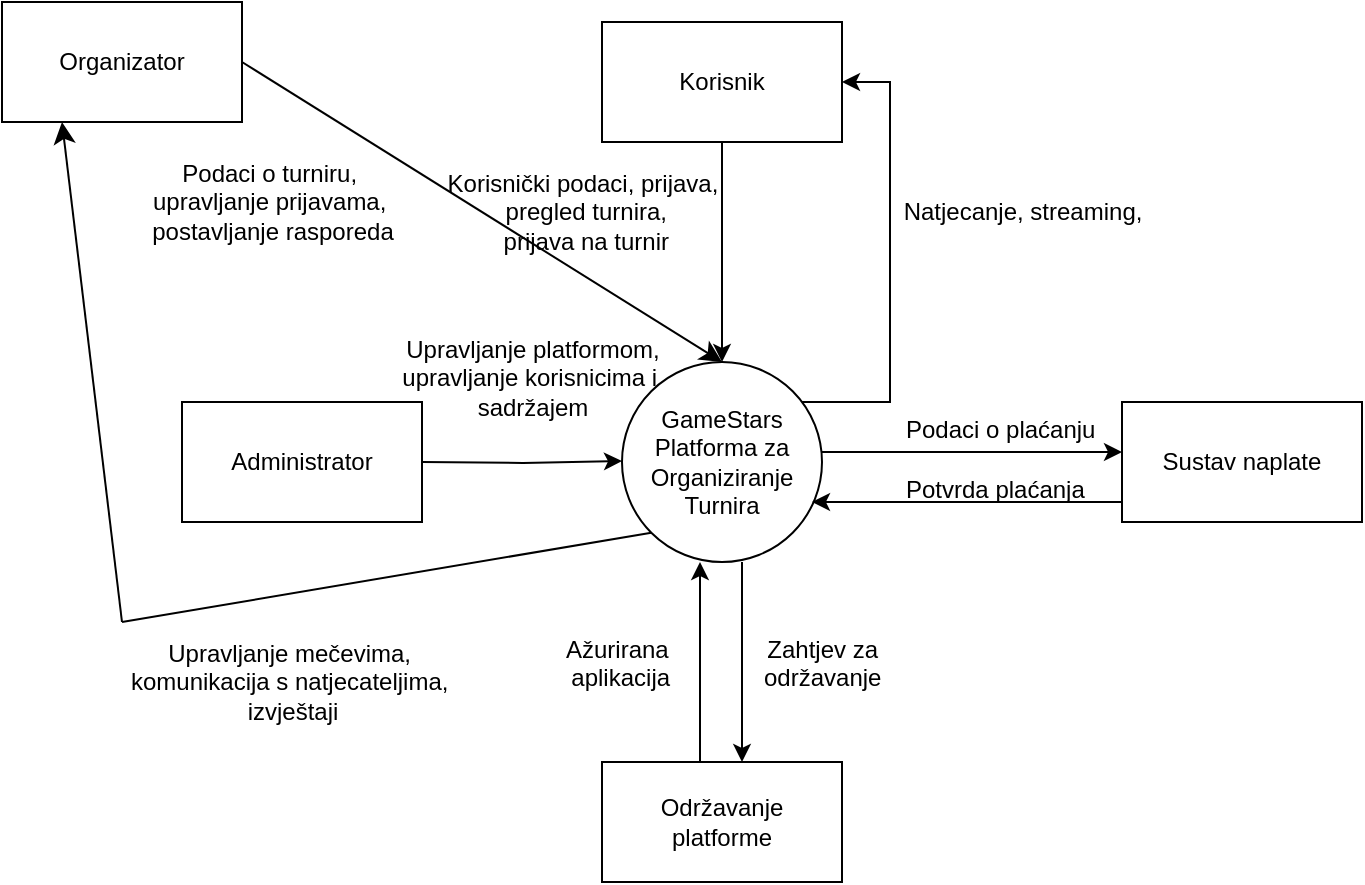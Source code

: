 <mxfile version="24.5.4" type="device">
  <diagram name="Page-1" id="21ORsQWHsIKUVIGTKt5p">
    <mxGraphModel dx="472" dy="747" grid="1" gridSize="10" guides="1" tooltips="1" connect="1" arrows="1" fold="1" page="1" pageScale="1" pageWidth="827" pageHeight="1169" math="0" shadow="0">
      <root>
        <mxCell id="0" />
        <mxCell id="1" parent="0" />
        <mxCell id="0hRfQC4m2FfKHqGu2-95-2" value="GameStars Platforma za Organiziranje Turnira" style="ellipse;whiteSpace=wrap;html=1;aspect=fixed;" parent="1" vertex="1">
          <mxGeometry x="340" y="230" width="100" height="100" as="geometry" />
        </mxCell>
        <mxCell id="0hRfQC4m2FfKHqGu2-95-5" value="" style="edgeStyle=orthogonalEdgeStyle;rounded=0;orthogonalLoop=1;jettySize=auto;html=1;" parent="1" source="0hRfQC4m2FfKHqGu2-95-3" target="0hRfQC4m2FfKHqGu2-95-2" edge="1">
          <mxGeometry relative="1" as="geometry" />
        </mxCell>
        <mxCell id="0hRfQC4m2FfKHqGu2-95-3" value="Korisnik" style="rounded=0;whiteSpace=wrap;html=1;" parent="1" vertex="1">
          <mxGeometry x="330" y="60" width="120" height="60" as="geometry" />
        </mxCell>
        <mxCell id="0hRfQC4m2FfKHqGu2-95-10" value="&lt;div&gt;Korisnički podaci, prijava,&lt;/div&gt;&lt;div&gt;&amp;nbsp;pregled turnira,&lt;/div&gt;&lt;div&gt;&amp;nbsp;prijava na turnir&lt;/div&gt;" style="text;html=1;align=center;verticalAlign=middle;resizable=0;points=[];autosize=1;strokeColor=none;fillColor=none;" parent="1" vertex="1">
          <mxGeometry x="240" y="125" width="160" height="60" as="geometry" />
        </mxCell>
        <mxCell id="0hRfQC4m2FfKHqGu2-95-13" value="" style="edgeStyle=orthogonalEdgeStyle;rounded=0;orthogonalLoop=1;jettySize=auto;html=1;entryX=1;entryY=0.5;entryDx=0;entryDy=0;" parent="1" target="0hRfQC4m2FfKHqGu2-95-3" edge="1">
          <mxGeometry relative="1" as="geometry">
            <mxPoint x="430" y="250" as="sourcePoint" />
            <mxPoint x="444" y="70" as="targetPoint" />
            <Array as="points">
              <mxPoint x="474" y="250" />
              <mxPoint x="474" y="90" />
            </Array>
          </mxGeometry>
        </mxCell>
        <mxCell id="0hRfQC4m2FfKHqGu2-95-14" value="Natjecanje, streaming," style="text;html=1;align=center;verticalAlign=middle;resizable=0;points=[];autosize=1;strokeColor=none;fillColor=none;" parent="1" vertex="1">
          <mxGeometry x="465" y="140" width="150" height="30" as="geometry" />
        </mxCell>
        <mxCell id="0hRfQC4m2FfKHqGu2-95-15" value="Administrator" style="rounded=0;whiteSpace=wrap;html=1;" parent="1" vertex="1">
          <mxGeometry x="120" y="250" width="120" height="60" as="geometry" />
        </mxCell>
        <mxCell id="0hRfQC4m2FfKHqGu2-95-16" value="" style="edgeStyle=orthogonalEdgeStyle;rounded=0;orthogonalLoop=1;jettySize=auto;html=1;" parent="1" edge="1">
          <mxGeometry relative="1" as="geometry">
            <mxPoint x="240" y="280" as="sourcePoint" />
            <mxPoint x="340" y="279.5" as="targetPoint" />
          </mxGeometry>
        </mxCell>
        <mxCell id="0hRfQC4m2FfKHqGu2-95-17" value="Upravljanje platformom,&lt;br&gt;upravljanje korisnicima i&amp;nbsp;&lt;br&gt;sadržajem&lt;br&gt;&amp;nbsp;" style="text;html=1;align=center;verticalAlign=middle;resizable=0;points=[];autosize=1;strokeColor=none;fillColor=none;" parent="1" vertex="1">
          <mxGeometry x="220" y="210" width="150" height="70" as="geometry" />
        </mxCell>
        <mxCell id="0hRfQC4m2FfKHqGu2-95-18" value="Održavanje &lt;br&gt;platforme" style="rounded=0;whiteSpace=wrap;html=1;" parent="1" vertex="1">
          <mxGeometry x="330" y="430" width="120" height="60" as="geometry" />
        </mxCell>
        <mxCell id="0hRfQC4m2FfKHqGu2-95-22" value="" style="edgeStyle=orthogonalEdgeStyle;rounded=0;orthogonalLoop=1;jettySize=auto;html=1;" parent="1" edge="1">
          <mxGeometry relative="1" as="geometry">
            <mxPoint x="400" y="330" as="sourcePoint" />
            <mxPoint x="400" y="430" as="targetPoint" />
          </mxGeometry>
        </mxCell>
        <mxCell id="0hRfQC4m2FfKHqGu2-95-23" value="" style="edgeStyle=orthogonalEdgeStyle;rounded=0;orthogonalLoop=1;jettySize=auto;html=1;" parent="1" edge="1">
          <mxGeometry relative="1" as="geometry">
            <mxPoint x="379" y="430" as="sourcePoint" />
            <mxPoint x="379" y="330" as="targetPoint" />
          </mxGeometry>
        </mxCell>
        <mxCell id="0hRfQC4m2FfKHqGu2-95-24" value="&lt;div style=&quot;text-align: center;&quot;&gt;&lt;span style=&quot;background-color: initial;&quot;&gt;Ažurirana&amp;nbsp;&lt;/span&gt;&lt;/div&gt;&lt;div style=&quot;text-align: center;&quot;&gt;&lt;span style=&quot;background-color: initial;&quot;&gt;aplikacija&lt;/span&gt;&lt;/div&gt;" style="text;whiteSpace=wrap;html=1;" parent="1" vertex="1">
          <mxGeometry x="310" y="360" width="60" height="40" as="geometry" />
        </mxCell>
        <mxCell id="0hRfQC4m2FfKHqGu2-95-25" value="&lt;div style=&quot;text-align: center;&quot;&gt;Zahtjev za održavanje&lt;/div&gt;" style="text;whiteSpace=wrap;html=1;" parent="1" vertex="1">
          <mxGeometry x="409" y="360" width="60" height="40" as="geometry" />
        </mxCell>
        <mxCell id="0hRfQC4m2FfKHqGu2-95-27" value="Sustav naplate" style="rounded=0;whiteSpace=wrap;html=1;" parent="1" vertex="1">
          <mxGeometry x="590" y="250" width="120" height="60" as="geometry" />
        </mxCell>
        <mxCell id="0hRfQC4m2FfKHqGu2-95-28" value="" style="edgeStyle=orthogonalEdgeStyle;rounded=0;orthogonalLoop=1;jettySize=auto;html=1;exitX=1;exitY=0.5;exitDx=0;exitDy=0;" parent="1" edge="1">
          <mxGeometry relative="1" as="geometry">
            <mxPoint x="440" y="275" as="sourcePoint" />
            <mxPoint x="590" y="275" as="targetPoint" />
          </mxGeometry>
        </mxCell>
        <mxCell id="0hRfQC4m2FfKHqGu2-95-29" value="&lt;div style=&quot;text-align: center;&quot;&gt;Podaci o plaćanju&lt;/div&gt;" style="text;whiteSpace=wrap;html=1;" parent="1" vertex="1">
          <mxGeometry x="480" y="250" width="100" height="20" as="geometry" />
        </mxCell>
        <mxCell id="0hRfQC4m2FfKHqGu2-95-32" value="" style="edgeStyle=orthogonalEdgeStyle;rounded=0;orthogonalLoop=1;jettySize=auto;html=1;" parent="1" edge="1">
          <mxGeometry relative="1" as="geometry">
            <mxPoint x="590" y="300" as="sourcePoint" />
            <mxPoint x="435" y="300" as="targetPoint" />
          </mxGeometry>
        </mxCell>
        <mxCell id="0hRfQC4m2FfKHqGu2-95-33" value="&lt;div style=&quot;text-align: center;&quot;&gt;Potvrda plaćanja&lt;/div&gt;" style="text;whiteSpace=wrap;html=1;" parent="1" vertex="1">
          <mxGeometry x="480" y="280" width="100" height="20" as="geometry" />
        </mxCell>
        <mxCell id="sLZQIyq1A0xXgolU2ArY-2" style="edgeStyle=none;curved=1;rounded=0;orthogonalLoop=1;jettySize=auto;html=1;exitX=1;exitY=0.5;exitDx=0;exitDy=0;entryX=0.5;entryY=0;entryDx=0;entryDy=0;fontSize=12;startSize=8;endSize=8;" edge="1" parent="1" source="sLZQIyq1A0xXgolU2ArY-1" target="0hRfQC4m2FfKHqGu2-95-2">
          <mxGeometry relative="1" as="geometry" />
        </mxCell>
        <mxCell id="sLZQIyq1A0xXgolU2ArY-1" value="Organizator" style="rounded=0;whiteSpace=wrap;html=1;" vertex="1" parent="1">
          <mxGeometry x="30" y="50" width="120" height="60" as="geometry" />
        </mxCell>
        <mxCell id="sLZQIyq1A0xXgolU2ArY-3" value="&lt;div style=&quot;font-size: 12px;&quot;&gt;&lt;font style=&quot;font-size: 12px;&quot;&gt;Podaci o turniru,&amp;nbsp;&lt;/font&gt;&lt;/div&gt;&lt;div style=&quot;font-size: 12px;&quot;&gt;&lt;font style=&quot;font-size: 12px;&quot;&gt;upravljanje prijavama,&amp;nbsp;&lt;/font&gt;&lt;/div&gt;&lt;div style=&quot;font-size: 12px;&quot;&gt;&lt;font style=&quot;font-size: 12px;&quot;&gt;postavljanje rasporeda&lt;/font&gt;&lt;/div&gt;" style="text;html=1;align=center;verticalAlign=middle;resizable=0;points=[];autosize=1;strokeColor=none;fillColor=none;fontSize=16;" vertex="1" parent="1">
          <mxGeometry x="90" y="120" width="150" height="60" as="geometry" />
        </mxCell>
        <mxCell id="sLZQIyq1A0xXgolU2ArY-6" value="" style="endArrow=classic;html=1;rounded=0;fontSize=12;startSize=8;endSize=8;curved=1;entryX=0.25;entryY=1;entryDx=0;entryDy=0;" edge="1" parent="1" target="sLZQIyq1A0xXgolU2ArY-1">
          <mxGeometry width="50" height="50" relative="1" as="geometry">
            <mxPoint x="90" y="360" as="sourcePoint" />
            <mxPoint x="115" y="290" as="targetPoint" />
          </mxGeometry>
        </mxCell>
        <mxCell id="sLZQIyq1A0xXgolU2ArY-7" value="" style="endArrow=none;html=1;rounded=0;fontSize=12;startSize=8;endSize=8;curved=1;entryX=0;entryY=1;entryDx=0;entryDy=0;" edge="1" parent="1" target="0hRfQC4m2FfKHqGu2-95-2">
          <mxGeometry width="50" height="50" relative="1" as="geometry">
            <mxPoint x="90" y="360" as="sourcePoint" />
            <mxPoint x="220" y="340" as="targetPoint" />
          </mxGeometry>
        </mxCell>
        <mxCell id="sLZQIyq1A0xXgolU2ArY-8" value="&lt;div style=&quot;font-size: 12px;&quot;&gt;Upravljanje mečevima,&amp;nbsp;&lt;/div&gt;&lt;div style=&quot;font-size: 12px;&quot;&gt;komunikacija s natjecateljima,&amp;nbsp;&lt;/div&gt;&lt;div style=&quot;font-size: 12px;&quot;&gt;izvještaji&lt;/div&gt;" style="text;html=1;align=center;verticalAlign=middle;resizable=0;points=[];autosize=1;strokeColor=none;fillColor=none;fontSize=12;" vertex="1" parent="1">
          <mxGeometry x="80" y="360" width="190" height="60" as="geometry" />
        </mxCell>
      </root>
    </mxGraphModel>
  </diagram>
</mxfile>
